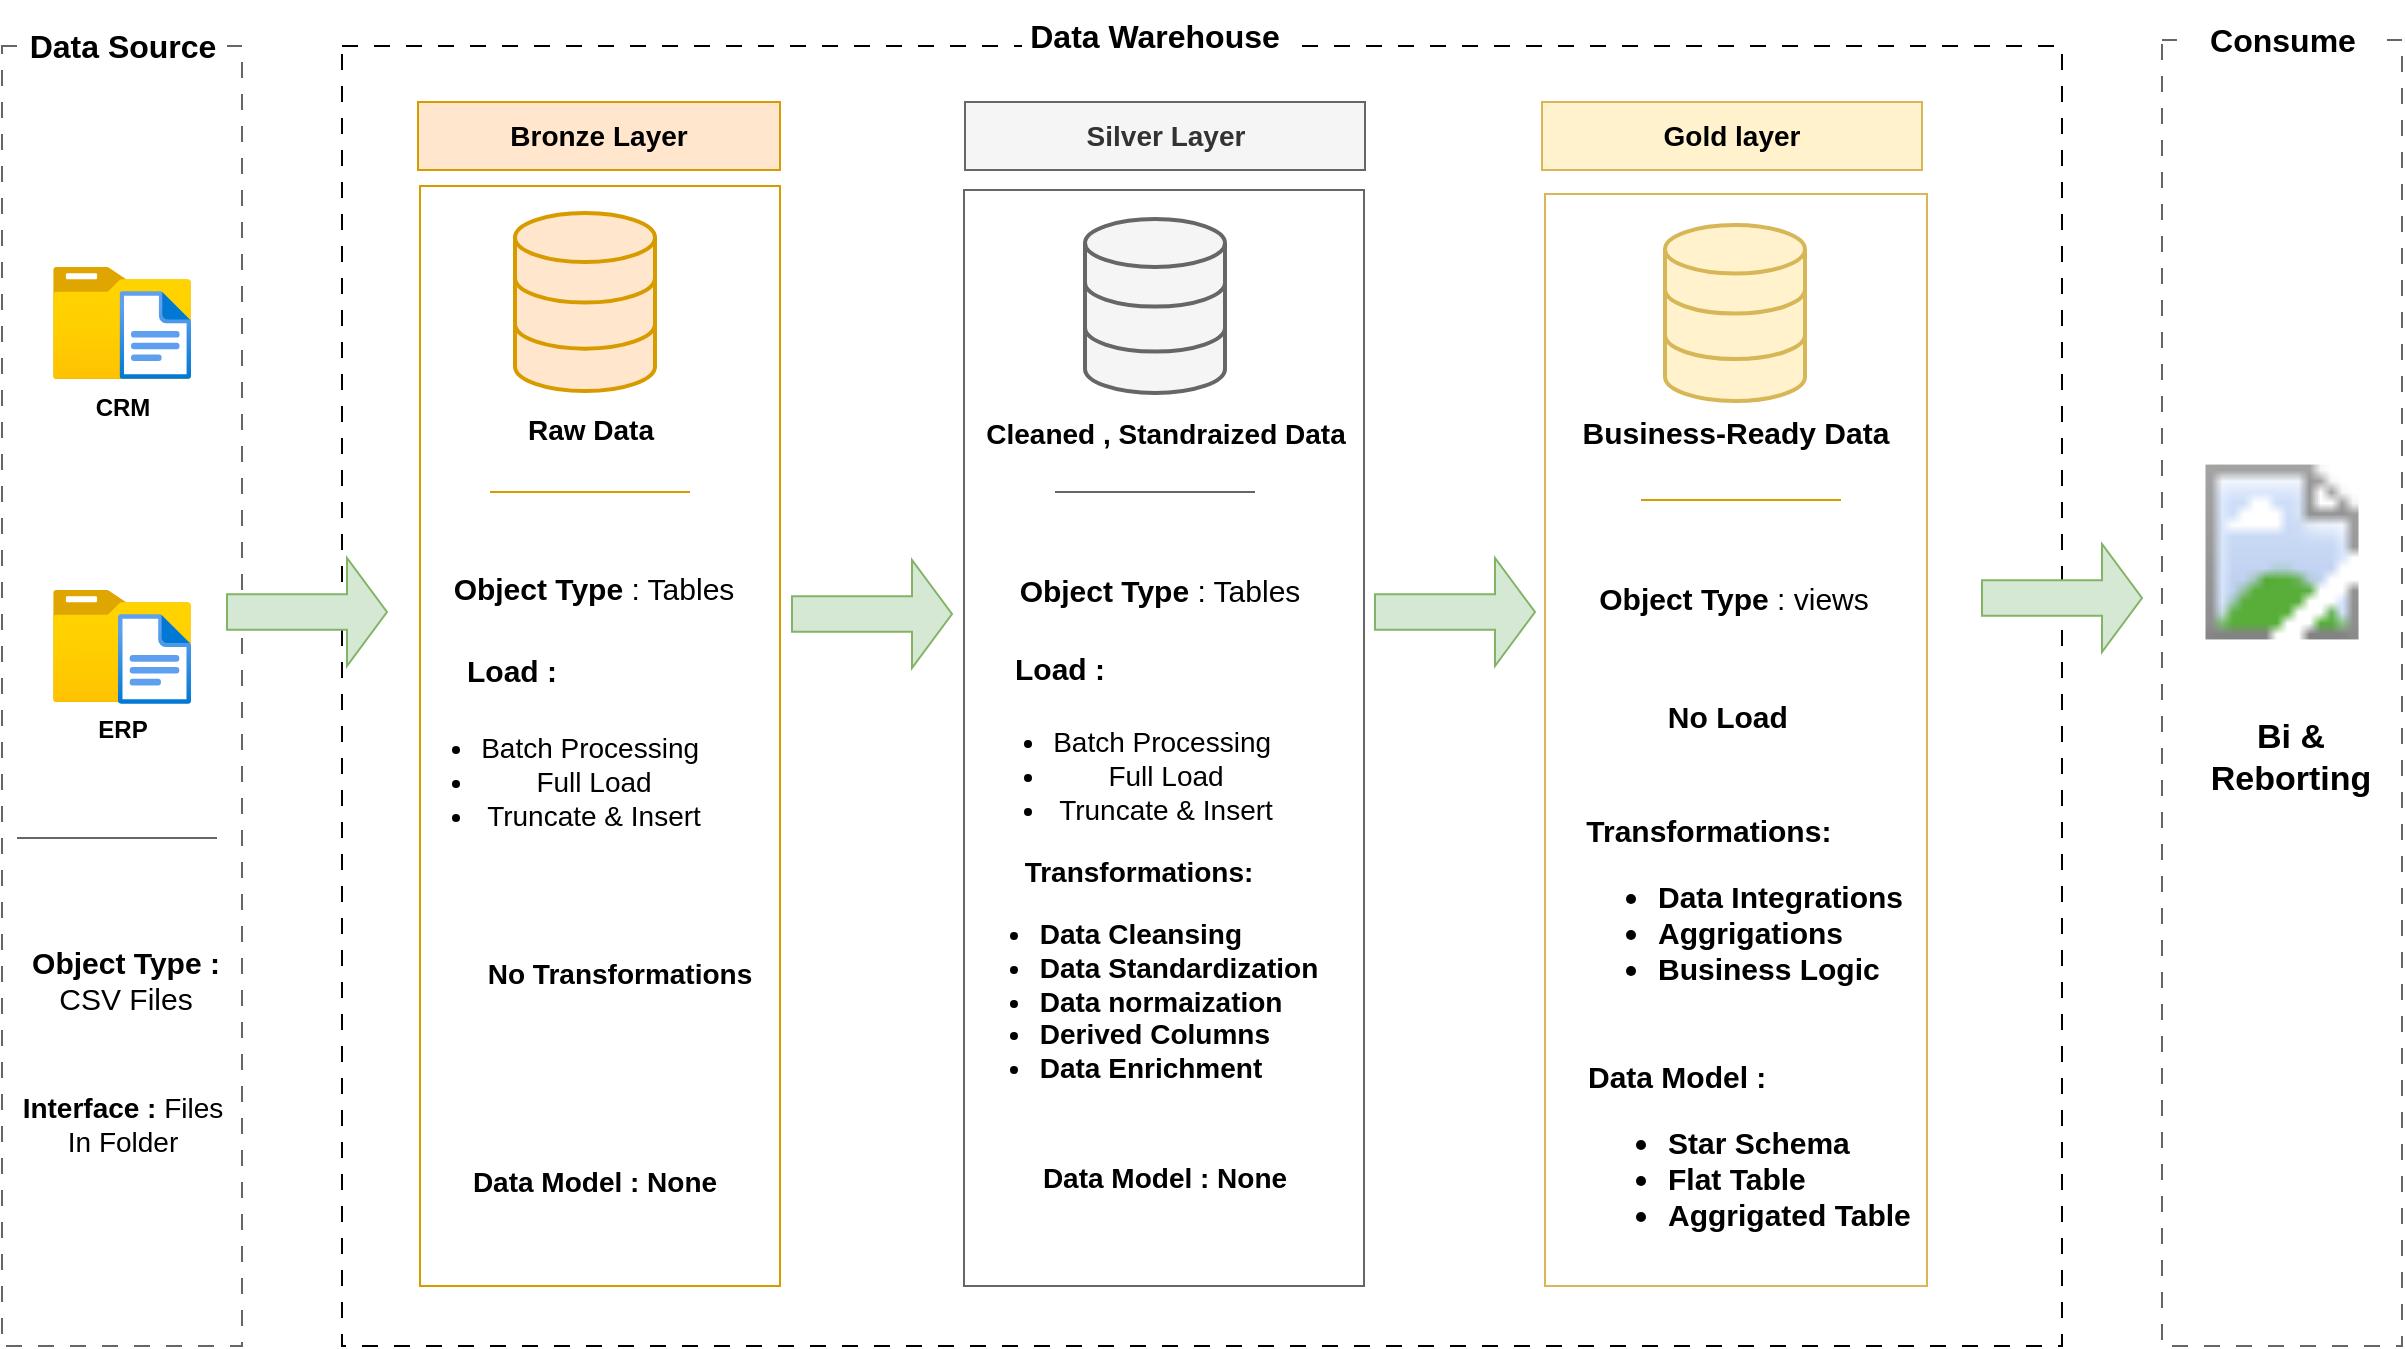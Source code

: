<mxfile version="28.1.2">
  <diagram name="Page-1" id="Af5UWh52_3xUomaOdnLt">
    <mxGraphModel dx="1209" dy="1220" grid="1" gridSize="10" guides="1" tooltips="1" connect="1" arrows="1" fold="1" page="1" pageScale="1" pageWidth="850" pageHeight="1100" math="0" shadow="0">
      <root>
        <mxCell id="0" />
        <mxCell id="1" parent="0" />
        <mxCell id="sXB9LzEJIx-cBrYke-mt-1" value="" style="rounded=0;whiteSpace=wrap;html=1;fillColor=none;gradientColor=#b3b3b3;strokeColor=#666666;dashed=1;dashPattern=8 8;" vertex="1" parent="1">
          <mxGeometry x="40" y="100" width="120" height="650" as="geometry" />
        </mxCell>
        <mxCell id="sXB9LzEJIx-cBrYke-mt-3" value="&lt;b&gt;CRM&lt;/b&gt;" style="image;aspect=fixed;html=1;points=[];align=center;fontSize=12;image=img/lib/azure2/general/Folder_Blank.svg;" vertex="1" parent="1">
          <mxGeometry x="65.5" y="210.5" width="69" height="56.0" as="geometry" />
        </mxCell>
        <mxCell id="sXB9LzEJIx-cBrYke-mt-4" value="" style="image;aspect=fixed;html=1;points=[];align=center;fontSize=12;image=img/lib/azure2/general/File.svg;" vertex="1" parent="1">
          <mxGeometry x="98.79" y="222.5" width="35.71" height="44" as="geometry" />
        </mxCell>
        <mxCell id="sXB9LzEJIx-cBrYke-mt-5" value="&lt;b&gt;ERP&lt;/b&gt;" style="image;aspect=fixed;html=1;points=[];align=center;fontSize=12;image=img/lib/azure2/general/Folder_Blank.svg;" vertex="1" parent="1">
          <mxGeometry x="65.5" y="372" width="69" height="56.0" as="geometry" />
        </mxCell>
        <mxCell id="sXB9LzEJIx-cBrYke-mt-6" value="" style="image;aspect=fixed;html=1;points=[];align=center;fontSize=12;image=img/lib/azure2/general/File.svg;" vertex="1" parent="1">
          <mxGeometry x="98" y="384" width="36.5" height="44.97" as="geometry" />
        </mxCell>
        <mxCell id="sXB9LzEJIx-cBrYke-mt-10" value="" style="rounded=0;whiteSpace=wrap;html=1;dashed=1;dashPattern=8 8;fillColor=none;gradientColor=#7ea6e0;strokeColor=default;" vertex="1" parent="1">
          <mxGeometry x="210" y="100" width="860" height="650" as="geometry" />
        </mxCell>
        <mxCell id="sXB9LzEJIx-cBrYke-mt-12" value="&lt;b&gt;&lt;font&gt;Data Source&lt;/font&gt;&lt;/b&gt;" style="rounded=0;whiteSpace=wrap;html=1;strokeColor=none;fontSize=16;" vertex="1" parent="1">
          <mxGeometry x="47.5" y="80" width="105" height="40" as="geometry" />
        </mxCell>
        <mxCell id="sXB9LzEJIx-cBrYke-mt-13" value="&lt;b&gt;Data Warehouse&lt;/b&gt;" style="rounded=0;whiteSpace=wrap;html=1;fontSize=16;strokeColor=none;" vertex="1" parent="1">
          <mxGeometry x="550" y="80" width="133" height="29" as="geometry" />
        </mxCell>
        <mxCell id="sXB9LzEJIx-cBrYke-mt-14" value="&lt;b&gt;&lt;font style=&quot;font-size: 14px;&quot;&gt;Bronze Layer&lt;/font&gt;&lt;/b&gt;" style="rounded=0;whiteSpace=wrap;html=1;fillColor=#ffe6cc;strokeColor=#d79b00;" vertex="1" parent="1">
          <mxGeometry x="248" y="128" width="181" height="34" as="geometry" />
        </mxCell>
        <mxCell id="sXB9LzEJIx-cBrYke-mt-15" value="&lt;div&gt;&lt;br&gt;&lt;/div&gt;" style="rounded=0;whiteSpace=wrap;html=1;fillColor=none;strokeColor=#d79b00;" vertex="1" parent="1">
          <mxGeometry x="249" y="170" width="180" height="550" as="geometry" />
        </mxCell>
        <mxCell id="sXB9LzEJIx-cBrYke-mt-16" value="" style="html=1;verticalLabelPosition=bottom;align=center;labelBackgroundColor=#ffffff;verticalAlign=top;strokeWidth=2;strokeColor=#d79b00;shadow=0;dashed=0;shape=mxgraph.ios7.icons.data;fillColor=#ffe6cc;" vertex="1" parent="1">
          <mxGeometry x="296.5" y="183.5" width="70" height="89" as="geometry" />
        </mxCell>
        <mxCell id="sXB9LzEJIx-cBrYke-mt-17" value="" style="line;strokeWidth=1;rotatable=0;dashed=0;labelPosition=right;align=left;verticalAlign=middle;spacingTop=0;spacingLeft=6;points=[];portConstraint=eastwest;fillColor=#ffe6cc;strokeColor=#d79b00;" vertex="1" parent="1">
          <mxGeometry x="284" y="318" width="100" height="10" as="geometry" />
        </mxCell>
        <mxCell id="sXB9LzEJIx-cBrYke-mt-19" value="&lt;font&gt;&lt;b&gt;Object Type &lt;/b&gt;: Tables&lt;/font&gt;" style="text;html=1;align=center;verticalAlign=middle;whiteSpace=wrap;rounded=0;fontSize=15;" vertex="1" parent="1">
          <mxGeometry x="261" y="356" width="150" height="30" as="geometry" />
        </mxCell>
        <mxCell id="sXB9LzEJIx-cBrYke-mt-24" value="Load :" style="text;html=1;align=center;verticalAlign=middle;whiteSpace=wrap;rounded=0;fontStyle=1;fontSize=15;" vertex="1" parent="1">
          <mxGeometry x="265" y="397" width="60" height="30" as="geometry" />
        </mxCell>
        <mxCell id="sXB9LzEJIx-cBrYke-mt-25" value="&lt;ul&gt;&lt;li&gt;Batch Processing&amp;nbsp;&lt;/li&gt;&lt;li&gt;Full Load&lt;/li&gt;&lt;li&gt;Truncate &amp;amp; Insert&lt;/li&gt;&lt;/ul&gt;" style="text;html=1;align=center;verticalAlign=middle;whiteSpace=wrap;rounded=0;fontSize=14;" vertex="1" parent="1">
          <mxGeometry x="221" y="423" width="190" height="89" as="geometry" />
        </mxCell>
        <mxCell id="sXB9LzEJIx-cBrYke-mt-26" value="&lt;b&gt;No Transformations&lt;/b&gt;" style="text;html=1;align=center;verticalAlign=middle;whiteSpace=wrap;rounded=0;fontSize=14;" vertex="1" parent="1">
          <mxGeometry x="274" y="549" width="150" height="30" as="geometry" />
        </mxCell>
        <mxCell id="sXB9LzEJIx-cBrYke-mt-33" value="Data Model : None" style="text;html=1;align=center;verticalAlign=middle;whiteSpace=wrap;rounded=0;fontStyle=1;fontSize=14;" vertex="1" parent="1">
          <mxGeometry x="271" y="653" width="131" height="30" as="geometry" />
        </mxCell>
        <mxCell id="sXB9LzEJIx-cBrYke-mt-35" value="&lt;b&gt;&lt;font style=&quot;font-size: 14px;&quot;&gt;Silver Layer&lt;/font&gt;&lt;/b&gt;" style="rounded=0;whiteSpace=wrap;html=1;fillColor=#f5f5f5;strokeColor=#666666;fontColor=#333333;" vertex="1" parent="1">
          <mxGeometry x="521.5" y="128" width="200" height="34" as="geometry" />
        </mxCell>
        <mxCell id="sXB9LzEJIx-cBrYke-mt-36" value="&lt;div&gt;&lt;br&gt;&lt;/div&gt;" style="rounded=0;whiteSpace=wrap;html=1;fillColor=none;strokeColor=#666666;fontColor=#333333;" vertex="1" parent="1">
          <mxGeometry x="521" y="172" width="200" height="548" as="geometry" />
        </mxCell>
        <mxCell id="sXB9LzEJIx-cBrYke-mt-37" value="" style="html=1;verticalLabelPosition=bottom;align=center;labelBackgroundColor=#ffffff;verticalAlign=top;strokeWidth=2;strokeColor=#666666;shadow=0;dashed=0;shape=mxgraph.ios7.icons.data;fillColor=#f5f5f5;fontColor=#333333;" vertex="1" parent="1">
          <mxGeometry x="581.5" y="186.5" width="70" height="87" as="geometry" />
        </mxCell>
        <mxCell id="sXB9LzEJIx-cBrYke-mt-38" value="" style="line;strokeWidth=1;rotatable=0;dashed=0;labelPosition=right;align=left;verticalAlign=middle;spacingTop=0;spacingLeft=6;points=[];portConstraint=eastwest;fillColor=#f5f5f5;strokeColor=#666666;fontColor=#333333;" vertex="1" parent="1">
          <mxGeometry x="566.5" y="318" width="100" height="10" as="geometry" />
        </mxCell>
        <mxCell id="sXB9LzEJIx-cBrYke-mt-39" value="&lt;font&gt;&lt;b&gt;Object Type &lt;/b&gt;: Tables&lt;/font&gt;" style="text;html=1;align=center;verticalAlign=middle;whiteSpace=wrap;rounded=0;fontSize=15;" vertex="1" parent="1">
          <mxGeometry x="543.5" y="357" width="150" height="30" as="geometry" />
        </mxCell>
        <mxCell id="sXB9LzEJIx-cBrYke-mt-40" value="Load :" style="text;html=1;align=center;verticalAlign=middle;whiteSpace=wrap;rounded=0;fontStyle=1;fontSize=15;" vertex="1" parent="1">
          <mxGeometry x="538.5" y="396" width="60" height="30" as="geometry" />
        </mxCell>
        <mxCell id="sXB9LzEJIx-cBrYke-mt-41" value="&lt;b&gt;Transformations:&lt;/b&gt;&lt;div&gt;&lt;ul&gt;&lt;li style=&quot;text-align: left;&quot;&gt;&lt;b&gt;Data Cleansing&lt;/b&gt;&lt;/li&gt;&lt;li style=&quot;text-align: left;&quot;&gt;&lt;b&gt;Data Standardization&lt;/b&gt;&lt;/li&gt;&lt;li style=&quot;text-align: left;&quot;&gt;&lt;b&gt;Data normaization&lt;/b&gt;&lt;/li&gt;&lt;li style=&quot;text-align: left;&quot;&gt;&lt;b&gt;Derived Columns&lt;/b&gt;&lt;/li&gt;&lt;li style=&quot;text-align: left;&quot;&gt;&lt;b&gt;Data Enrichment&lt;/b&gt;&lt;/li&gt;&lt;/ul&gt;&lt;/div&gt;" style="text;html=1;align=center;verticalAlign=middle;whiteSpace=wrap;rounded=0;fontSize=14;" vertex="1" parent="1">
          <mxGeometry x="516.5" y="555" width="183" height="28" as="geometry" />
        </mxCell>
        <mxCell id="sXB9LzEJIx-cBrYke-mt-45" value="Data Model : None" style="text;html=1;align=center;verticalAlign=middle;whiteSpace=wrap;rounded=0;fontStyle=1;fontSize=14;" vertex="1" parent="1">
          <mxGeometry x="555.5" y="651" width="131" height="30" as="geometry" />
        </mxCell>
        <mxCell id="sXB9LzEJIx-cBrYke-mt-46" value="&lt;b&gt;&lt;font style=&quot;font-size: 14px;&quot;&gt;Gold layer&lt;/font&gt;&lt;/b&gt;" style="rounded=0;whiteSpace=wrap;html=1;fillColor=#fff2cc;strokeColor=#d6b656;" vertex="1" parent="1">
          <mxGeometry x="810" y="128" width="190" height="34" as="geometry" />
        </mxCell>
        <mxCell id="sXB9LzEJIx-cBrYke-mt-47" value="&lt;div&gt;&lt;br&gt;&lt;/div&gt;" style="rounded=0;whiteSpace=wrap;html=1;fillColor=none;strokeColor=#d6b656;" vertex="1" parent="1">
          <mxGeometry x="811.5" y="174" width="191" height="546" as="geometry" />
        </mxCell>
        <mxCell id="sXB9LzEJIx-cBrYke-mt-48" value="" style="html=1;verticalLabelPosition=bottom;align=center;labelBackgroundColor=#ffffff;verticalAlign=top;strokeWidth=2;strokeColor=#d6b656;shadow=0;dashed=0;shape=mxgraph.ios7.icons.data;fillColor=#fff2cc;" vertex="1" parent="1">
          <mxGeometry x="871.5" y="189.5" width="70" height="88" as="geometry" />
        </mxCell>
        <mxCell id="sXB9LzEJIx-cBrYke-mt-49" value="" style="line;strokeWidth=1;rotatable=0;dashed=0;labelPosition=right;align=left;verticalAlign=middle;spacingTop=0;spacingLeft=6;points=[];portConstraint=eastwest;fillColor=#ffe6cc;strokeColor=#d79b00;" vertex="1" parent="1">
          <mxGeometry x="859.5" y="322" width="100" height="10" as="geometry" />
        </mxCell>
        <mxCell id="sXB9LzEJIx-cBrYke-mt-50" value="&lt;font&gt;&lt;b&gt;Object Type &lt;/b&gt;: views&lt;/font&gt;" style="text;html=1;align=center;verticalAlign=middle;whiteSpace=wrap;rounded=0;fontSize=15;" vertex="1" parent="1">
          <mxGeometry x="831" y="361" width="150" height="30" as="geometry" />
        </mxCell>
        <mxCell id="sXB9LzEJIx-cBrYke-mt-51" value="No Load&amp;nbsp;" style="text;html=1;align=center;verticalAlign=middle;whiteSpace=wrap;rounded=0;fontStyle=1;fontSize=15;" vertex="1" parent="1">
          <mxGeometry x="865" y="420" width="80" height="30" as="geometry" />
        </mxCell>
        <mxCell id="sXB9LzEJIx-cBrYke-mt-52" value="&lt;b&gt;&amp;nbsp;Transformations:&lt;/b&gt;&lt;div&gt;&lt;ul&gt;&lt;li&gt;&lt;b&gt;Data Integrations&lt;/b&gt;&lt;/li&gt;&lt;li&gt;&lt;b&gt;Aggrigations&lt;/b&gt;&lt;/li&gt;&lt;li&gt;&lt;b&gt;Business Logic&lt;/b&gt;&lt;/li&gt;&lt;/ul&gt;&lt;/div&gt;" style="text;html=1;align=left;verticalAlign=middle;whiteSpace=wrap;rounded=0;fontSize=15;" vertex="1" parent="1">
          <mxGeometry x="825.5" y="512" width="175" height="44" as="geometry" />
        </mxCell>
        <mxCell id="sXB9LzEJIx-cBrYke-mt-56" value="Data Model :&amp;nbsp;&lt;div&gt;&lt;ul&gt;&lt;li&gt;Star Schema&lt;/li&gt;&lt;li&gt;Flat Table&lt;/li&gt;&lt;li&gt;Aggrigated Table&lt;/li&gt;&lt;/ul&gt;&lt;/div&gt;" style="text;html=1;align=left;verticalAlign=middle;whiteSpace=wrap;rounded=0;fontStyle=1;fontSize=15;" vertex="1" parent="1">
          <mxGeometry x="831" y="642" width="179.5" height="30" as="geometry" />
        </mxCell>
        <mxCell id="sXB9LzEJIx-cBrYke-mt-59" value="&lt;ul&gt;&lt;li&gt;Batch Processing&amp;nbsp;&lt;/li&gt;&lt;li&gt;Full Load&lt;/li&gt;&lt;li&gt;Truncate &amp;amp; Insert&lt;/li&gt;&lt;/ul&gt;" style="text;html=1;align=center;verticalAlign=middle;whiteSpace=wrap;rounded=0;fontSize=14;" vertex="1" parent="1">
          <mxGeometry x="502.5" y="438" width="198" height="53" as="geometry" />
        </mxCell>
        <mxCell id="sXB9LzEJIx-cBrYke-mt-62" value="&lt;b&gt;Raw Data&lt;/b&gt;" style="text;html=1;align=center;verticalAlign=middle;whiteSpace=wrap;rounded=0;fontSize=14;" vertex="1" parent="1">
          <mxGeometry x="296.5" y="276.5" width="75" height="30" as="geometry" />
        </mxCell>
        <mxCell id="sXB9LzEJIx-cBrYke-mt-63" value="Cleaned , Standraized Data" style="text;html=1;align=center;verticalAlign=middle;whiteSpace=wrap;rounded=0;fontStyle=1;fontSize=14;" vertex="1" parent="1">
          <mxGeometry x="530.75" y="278.5" width="181.5" height="30" as="geometry" />
        </mxCell>
        <mxCell id="sXB9LzEJIx-cBrYke-mt-64" value="Business-Ready Data" style="text;html=1;align=center;verticalAlign=middle;whiteSpace=wrap;rounded=0;fontStyle=1;fontSize=15;" vertex="1" parent="1">
          <mxGeometry x="821.5" y="277.5" width="170" height="30" as="geometry" />
        </mxCell>
        <mxCell id="sXB9LzEJIx-cBrYke-mt-66" value="" style="rounded=0;whiteSpace=wrap;html=1;fillColor=none;gradientColor=#b3b3b3;strokeColor=#666666;dashed=1;dashPattern=8 8;" vertex="1" parent="1">
          <mxGeometry x="1120" y="97" width="120" height="653" as="geometry" />
        </mxCell>
        <mxCell id="sXB9LzEJIx-cBrYke-mt-71" value="&lt;b&gt;&lt;font&gt;Consume&lt;/font&gt;&lt;/b&gt;" style="rounded=0;whiteSpace=wrap;html=1;strokeColor=none;fontSize=16;" vertex="1" parent="1">
          <mxGeometry x="1127.5" y="77" width="105" height="40" as="geometry" />
        </mxCell>
        <mxCell id="sXB9LzEJIx-cBrYke-mt-72" value="" style="image;aspect=fixed;html=1;points=[];align=center;fontSize=12;image=img/lib/azure2/power_platform/PowerBI.svg;" vertex="1" parent="1">
          <mxGeometry x="1141.75" y="302" width="76.5" height="102" as="geometry" />
        </mxCell>
        <mxCell id="sXB9LzEJIx-cBrYke-mt-73" value="&lt;b&gt;&lt;font&gt;Bi &amp;amp; Reborting&lt;/font&gt;&lt;/b&gt;" style="text;html=1;align=center;verticalAlign=middle;whiteSpace=wrap;rounded=0;fontSize=17;" vertex="1" parent="1">
          <mxGeometry x="1127.5" y="432" width="112.5" height="48" as="geometry" />
        </mxCell>
        <mxCell id="sXB9LzEJIx-cBrYke-mt-76" value="" style="html=1;shadow=0;dashed=0;align=center;verticalAlign=middle;shape=mxgraph.arrows2.arrow;dy=0.67;dx=20;notch=0;fillColor=#d5e8d4;strokeColor=#82b366;" vertex="1" parent="1">
          <mxGeometry x="152.5" y="356" width="80" height="54" as="geometry" />
        </mxCell>
        <mxCell id="sXB9LzEJIx-cBrYke-mt-78" value="" style="html=1;shadow=0;dashed=0;align=center;verticalAlign=middle;shape=mxgraph.arrows2.arrow;dy=0.67;dx=20;notch=0;fillColor=#d5e8d4;strokeColor=#82b366;" vertex="1" parent="1">
          <mxGeometry x="435" y="357" width="80" height="54" as="geometry" />
        </mxCell>
        <mxCell id="sXB9LzEJIx-cBrYke-mt-80" value="" style="html=1;shadow=0;dashed=0;align=center;verticalAlign=middle;shape=mxgraph.arrows2.arrow;dy=0.67;dx=20;notch=0;fillColor=#d5e8d4;strokeColor=#82b366;" vertex="1" parent="1">
          <mxGeometry x="726.5" y="356" width="80" height="54" as="geometry" />
        </mxCell>
        <mxCell id="sXB9LzEJIx-cBrYke-mt-81" value="" style="html=1;shadow=0;dashed=0;align=center;verticalAlign=middle;shape=mxgraph.arrows2.arrow;dy=0.67;dx=20;notch=0;fillColor=#d5e8d4;strokeColor=#82b366;" vertex="1" parent="1">
          <mxGeometry x="1030" y="349" width="80" height="54" as="geometry" />
        </mxCell>
        <mxCell id="sXB9LzEJIx-cBrYke-mt-82" value="&lt;font style=&quot;font-size: 15px;&quot;&gt;&lt;b style=&quot;&quot;&gt;Object Type :&lt;/b&gt; CSV Files&lt;/font&gt;" style="text;html=1;align=center;verticalAlign=middle;whiteSpace=wrap;rounded=0;" vertex="1" parent="1">
          <mxGeometry x="44" y="561" width="116" height="11" as="geometry" />
        </mxCell>
        <mxCell id="sXB9LzEJIx-cBrYke-mt-85" value="&lt;b&gt;Interface :&lt;/b&gt; Files In Folder" style="text;html=1;align=center;verticalAlign=middle;whiteSpace=wrap;rounded=0;fontSize=14;" vertex="1" parent="1">
          <mxGeometry x="44" y="609.5" width="112.5" height="59" as="geometry" />
        </mxCell>
        <mxCell id="sXB9LzEJIx-cBrYke-mt-87" value="" style="line;strokeWidth=1;rotatable=0;dashed=0;labelPosition=right;align=left;verticalAlign=middle;spacingTop=0;spacingLeft=6;points=[];portConstraint=eastwest;fillColor=#f5f5f5;strokeColor=#666666;fontColor=#333333;" vertex="1" parent="1">
          <mxGeometry x="47.5" y="491" width="100" height="10" as="geometry" />
        </mxCell>
      </root>
    </mxGraphModel>
  </diagram>
</mxfile>
